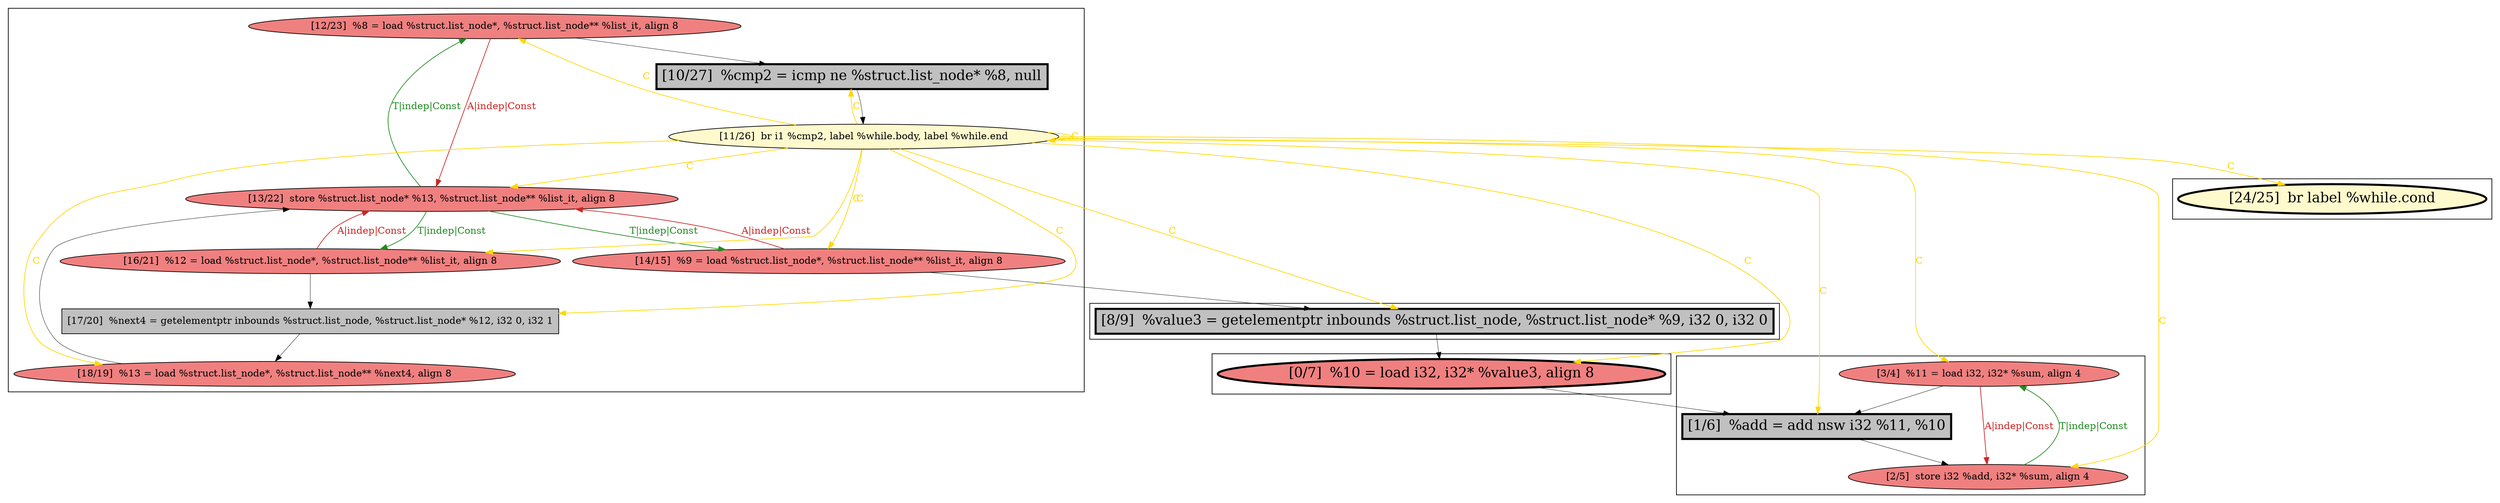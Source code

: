 
digraph G {



node1217->node1214 [style=solid,color=firebrick3,label="A|indep|Const",penwidth=1.0,fontcolor=firebrick3 ]
node1214->node1217 [style=solid,color=forestgreen,label="T|indep|Const",penwidth=1.0,fontcolor=forestgreen ]
node1216->node1212 [style=solid,color=black,label="",penwidth=0.5,fontcolor=black ]
node1208->node1206 [style=solid,color=black,label="",penwidth=0.5,fontcolor=black ]
node1212->node1214 [style=solid,color=black,label="",penwidth=0.5,fontcolor=black ]
node1218->node1215 [style=solid,color=gold,label="C",penwidth=1.0,fontcolor=gold ]
node1218->node1206 [style=solid,color=gold,label="C",penwidth=1.0,fontcolor=gold ]
node1215->node1210 [style=solid,color=black,label="",penwidth=0.5,fontcolor=black ]
node1210->node1209 [style=solid,color=black,label="",penwidth=0.5,fontcolor=black ]
node1214->node1215 [style=solid,color=forestgreen,label="T|indep|Const",penwidth=1.0,fontcolor=forestgreen ]
node1209->node1206 [style=solid,color=black,label="",penwidth=0.5,fontcolor=black ]
node1218->node1213 [style=solid,color=gold,label="C",penwidth=1.0,fontcolor=gold ]
node1208->node1207 [style=solid,color=firebrick3,label="A|indep|Const",penwidth=1.0,fontcolor=firebrick3 ]
node1218->node1217 [style=solid,color=gold,label="C",penwidth=1.0,fontcolor=gold ]
node1218->node1212 [style=solid,color=gold,label="C",penwidth=1.0,fontcolor=gold ]
node1217->node1213 [style=solid,color=black,label="",penwidth=0.5,fontcolor=black ]
node1218->node1218 [style=solid,color=gold,label="C",penwidth=1.0,fontcolor=gold ]
node1218->node1214 [style=solid,color=gold,label="C",penwidth=1.0,fontcolor=gold ]
node1211->node1214 [style=solid,color=firebrick3,label="A|indep|Const",penwidth=1.0,fontcolor=firebrick3 ]
node1218->node1210 [style=solid,color=gold,label="C",penwidth=1.0,fontcolor=gold ]
node1218->node1207 [style=solid,color=gold,label="C",penwidth=1.0,fontcolor=gold ]
node1206->node1207 [style=solid,color=black,label="",penwidth=0.5,fontcolor=black ]
node1213->node1218 [style=solid,color=black,label="",penwidth=0.5,fontcolor=black ]
node1218->node1219 [style=solid,color=gold,label="C",penwidth=1.0,fontcolor=gold ]
node1215->node1214 [style=solid,color=firebrick3,label="A|indep|Const",penwidth=1.0,fontcolor=firebrick3 ]
node1218->node1211 [style=solid,color=gold,label="C",penwidth=1.0,fontcolor=gold ]
node1218->node1209 [style=solid,color=gold,label="C",penwidth=1.0,fontcolor=gold ]
node1214->node1211 [style=solid,color=forestgreen,label="T|indep|Const",penwidth=1.0,fontcolor=forestgreen ]
node1211->node1216 [style=solid,color=black,label="",penwidth=0.5,fontcolor=black ]
node1218->node1208 [style=solid,color=gold,label="C",penwidth=1.0,fontcolor=gold ]
node1218->node1216 [style=solid,color=gold,label="C",penwidth=1.0,fontcolor=gold ]
node1207->node1208 [style=solid,color=forestgreen,label="T|indep|Const",penwidth=1.0,fontcolor=forestgreen ]


subgraph cluster4 {


node1219 [penwidth=3.0,fontsize=20,fillcolor=lemonchiffon,label="[24/25]  br label %while.cond",shape=ellipse,style=filled ]



}

subgraph cluster3 {


node1218 [fillcolor=lemonchiffon,label="[11/26]  br i1 %cmp2, label %while.body, label %while.end",shape=ellipse,style=filled ]
node1212 [fillcolor=lightcoral,label="[18/19]  %13 = load %struct.list_node*, %struct.list_node** %next4, align 8",shape=ellipse,style=filled ]
node1217 [fillcolor=lightcoral,label="[12/23]  %8 = load %struct.list_node*, %struct.list_node** %list_it, align 8",shape=ellipse,style=filled ]
node1213 [penwidth=3.0,fontsize=20,fillcolor=grey,label="[10/27]  %cmp2 = icmp ne %struct.list_node* %8, null",shape=rectangle,style=filled ]
node1211 [fillcolor=lightcoral,label="[16/21]  %12 = load %struct.list_node*, %struct.list_node** %list_it, align 8",shape=ellipse,style=filled ]
node1214 [fillcolor=lightcoral,label="[13/22]  store %struct.list_node* %13, %struct.list_node** %list_it, align 8",shape=ellipse,style=filled ]
node1215 [fillcolor=lightcoral,label="[14/15]  %9 = load %struct.list_node*, %struct.list_node** %list_it, align 8",shape=ellipse,style=filled ]
node1216 [fillcolor=grey,label="[17/20]  %next4 = getelementptr inbounds %struct.list_node, %struct.list_node* %12, i32 0, i32 1",shape=rectangle,style=filled ]



}

subgraph cluster2 {


node1210 [penwidth=3.0,fontsize=20,fillcolor=grey,label="[8/9]  %value3 = getelementptr inbounds %struct.list_node, %struct.list_node* %9, i32 0, i32 0",shape=rectangle,style=filled ]



}

subgraph cluster0 {


node1208 [fillcolor=lightcoral,label="[3/4]  %11 = load i32, i32* %sum, align 4",shape=ellipse,style=filled ]
node1206 [penwidth=3.0,fontsize=20,fillcolor=grey,label="[1/6]  %add = add nsw i32 %11, %10",shape=rectangle,style=filled ]
node1207 [fillcolor=lightcoral,label="[2/5]  store i32 %add, i32* %sum, align 4",shape=ellipse,style=filled ]



}

subgraph cluster1 {


node1209 [penwidth=3.0,fontsize=20,fillcolor=lightcoral,label="[0/7]  %10 = load i32, i32* %value3, align 8",shape=ellipse,style=filled ]



}

}
